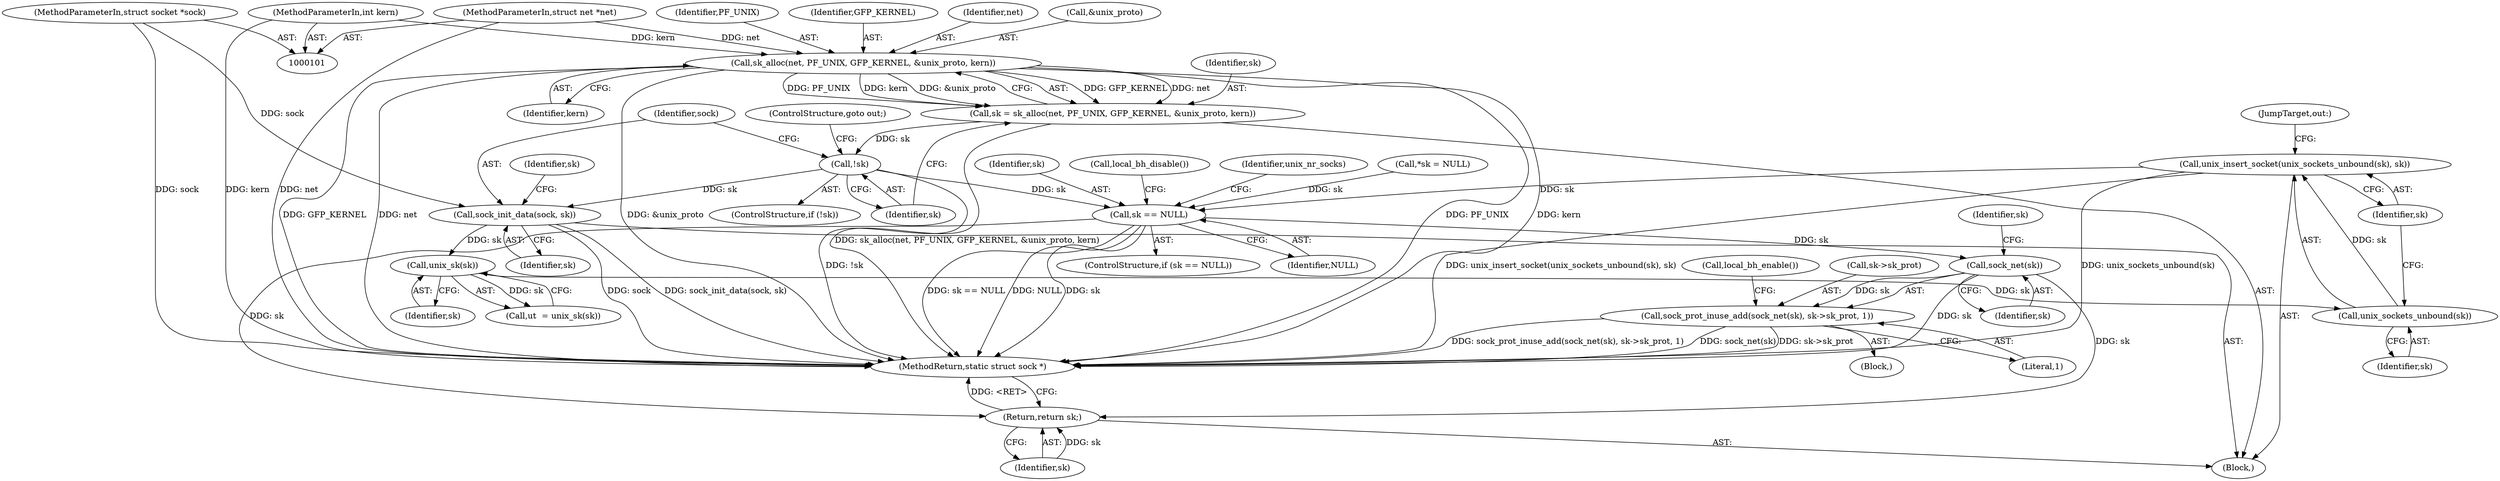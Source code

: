 digraph "0_linux_7d267278a9ece963d77eefec61630223fce08c6c@API" {
"1000217" [label="(Call,unix_insert_socket(unix_sockets_unbound(sk), sk))"];
"1000218" [label="(Call,unix_sockets_unbound(sk))"];
"1000169" [label="(Call,unix_sk(sk))"];
"1000136" [label="(Call,sock_init_data(sock, sk))"];
"1000103" [label="(MethodParameterIn,struct socket *sock)"];
"1000133" [label="(Call,!sk)"];
"1000123" [label="(Call,sk = sk_alloc(net, PF_UNIX, GFP_KERNEL, &unix_proto, kern))"];
"1000125" [label="(Call,sk_alloc(net, PF_UNIX, GFP_KERNEL, &unix_proto, kern))"];
"1000102" [label="(MethodParameterIn,struct net *net)"];
"1000104" [label="(MethodParameterIn,int kern)"];
"1000223" [label="(Call,sk == NULL)"];
"1000233" [label="(Call,sock_net(sk))"];
"1000232" [label="(Call,sock_prot_inuse_add(sock_net(sk), sk->sk_prot, 1))"];
"1000240" [label="(Return,return sk;)"];
"1000123" [label="(Call,sk = sk_alloc(net, PF_UNIX, GFP_KERNEL, &unix_proto, kern))"];
"1000167" [label="(Call,u\t  = unix_sk(sk))"];
"1000131" [label="(Identifier,kern)"];
"1000242" [label="(MethodReturn,static struct sock *)"];
"1000169" [label="(Call,unix_sk(sk))"];
"1000223" [label="(Call,sk == NULL)"];
"1000137" [label="(Identifier,sock)"];
"1000221" [label="(JumpTarget,out:)"];
"1000103" [label="(MethodParameterIn,struct socket *sock)"];
"1000104" [label="(MethodParameterIn,int kern)"];
"1000233" [label="(Call,sock_net(sk))"];
"1000219" [label="(Identifier,sk)"];
"1000102" [label="(MethodParameterIn,struct net *net)"];
"1000143" [label="(Identifier,sk)"];
"1000220" [label="(Identifier,sk)"];
"1000125" [label="(Call,sk_alloc(net, PF_UNIX, GFP_KERNEL, &unix_proto, kern))"];
"1000136" [label="(Call,sock_init_data(sock, sk))"];
"1000224" [label="(Identifier,sk)"];
"1000231" [label="(Call,local_bh_disable())"];
"1000132" [label="(ControlStructure,if (!sk))"];
"1000239" [label="(Call,local_bh_enable())"];
"1000127" [label="(Identifier,PF_UNIX)"];
"1000134" [label="(Identifier,sk)"];
"1000217" [label="(Call,unix_insert_socket(unix_sockets_unbound(sk), sk))"];
"1000128" [label="(Identifier,GFP_KERNEL)"];
"1000126" [label="(Identifier,net)"];
"1000135" [label="(ControlStructure,goto out;)"];
"1000222" [label="(ControlStructure,if (sk == NULL))"];
"1000240" [label="(Return,return sk;)"];
"1000234" [label="(Identifier,sk)"];
"1000230" [label="(Block,)"];
"1000105" [label="(Block,)"];
"1000218" [label="(Call,unix_sockets_unbound(sk))"];
"1000133" [label="(Call,!sk)"];
"1000225" [label="(Identifier,NULL)"];
"1000238" [label="(Literal,1)"];
"1000170" [label="(Identifier,sk)"];
"1000228" [label="(Identifier,unix_nr_socks)"];
"1000241" [label="(Identifier,sk)"];
"1000236" [label="(Identifier,sk)"];
"1000107" [label="(Call,*sk = NULL)"];
"1000129" [label="(Call,&unix_proto)"];
"1000232" [label="(Call,sock_prot_inuse_add(sock_net(sk), sk->sk_prot, 1))"];
"1000138" [label="(Identifier,sk)"];
"1000235" [label="(Call,sk->sk_prot)"];
"1000124" [label="(Identifier,sk)"];
"1000217" -> "1000105"  [label="AST: "];
"1000217" -> "1000220"  [label="CFG: "];
"1000218" -> "1000217"  [label="AST: "];
"1000220" -> "1000217"  [label="AST: "];
"1000221" -> "1000217"  [label="CFG: "];
"1000217" -> "1000242"  [label="DDG: unix_insert_socket(unix_sockets_unbound(sk), sk)"];
"1000217" -> "1000242"  [label="DDG: unix_sockets_unbound(sk)"];
"1000218" -> "1000217"  [label="DDG: sk"];
"1000217" -> "1000223"  [label="DDG: sk"];
"1000218" -> "1000219"  [label="CFG: "];
"1000219" -> "1000218"  [label="AST: "];
"1000220" -> "1000218"  [label="CFG: "];
"1000169" -> "1000218"  [label="DDG: sk"];
"1000169" -> "1000167"  [label="AST: "];
"1000169" -> "1000170"  [label="CFG: "];
"1000170" -> "1000169"  [label="AST: "];
"1000167" -> "1000169"  [label="CFG: "];
"1000169" -> "1000167"  [label="DDG: sk"];
"1000136" -> "1000169"  [label="DDG: sk"];
"1000136" -> "1000105"  [label="AST: "];
"1000136" -> "1000138"  [label="CFG: "];
"1000137" -> "1000136"  [label="AST: "];
"1000138" -> "1000136"  [label="AST: "];
"1000143" -> "1000136"  [label="CFG: "];
"1000136" -> "1000242"  [label="DDG: sock"];
"1000136" -> "1000242"  [label="DDG: sock_init_data(sock, sk)"];
"1000103" -> "1000136"  [label="DDG: sock"];
"1000133" -> "1000136"  [label="DDG: sk"];
"1000103" -> "1000101"  [label="AST: "];
"1000103" -> "1000242"  [label="DDG: sock"];
"1000133" -> "1000132"  [label="AST: "];
"1000133" -> "1000134"  [label="CFG: "];
"1000134" -> "1000133"  [label="AST: "];
"1000135" -> "1000133"  [label="CFG: "];
"1000137" -> "1000133"  [label="CFG: "];
"1000133" -> "1000242"  [label="DDG: !sk"];
"1000123" -> "1000133"  [label="DDG: sk"];
"1000133" -> "1000223"  [label="DDG: sk"];
"1000123" -> "1000105"  [label="AST: "];
"1000123" -> "1000125"  [label="CFG: "];
"1000124" -> "1000123"  [label="AST: "];
"1000125" -> "1000123"  [label="AST: "];
"1000134" -> "1000123"  [label="CFG: "];
"1000123" -> "1000242"  [label="DDG: sk_alloc(net, PF_UNIX, GFP_KERNEL, &unix_proto, kern)"];
"1000125" -> "1000123"  [label="DDG: GFP_KERNEL"];
"1000125" -> "1000123"  [label="DDG: net"];
"1000125" -> "1000123"  [label="DDG: PF_UNIX"];
"1000125" -> "1000123"  [label="DDG: kern"];
"1000125" -> "1000123"  [label="DDG: &unix_proto"];
"1000125" -> "1000131"  [label="CFG: "];
"1000126" -> "1000125"  [label="AST: "];
"1000127" -> "1000125"  [label="AST: "];
"1000128" -> "1000125"  [label="AST: "];
"1000129" -> "1000125"  [label="AST: "];
"1000131" -> "1000125"  [label="AST: "];
"1000125" -> "1000242"  [label="DDG: GFP_KERNEL"];
"1000125" -> "1000242"  [label="DDG: net"];
"1000125" -> "1000242"  [label="DDG: &unix_proto"];
"1000125" -> "1000242"  [label="DDG: PF_UNIX"];
"1000125" -> "1000242"  [label="DDG: kern"];
"1000102" -> "1000125"  [label="DDG: net"];
"1000104" -> "1000125"  [label="DDG: kern"];
"1000102" -> "1000101"  [label="AST: "];
"1000102" -> "1000242"  [label="DDG: net"];
"1000104" -> "1000101"  [label="AST: "];
"1000104" -> "1000242"  [label="DDG: kern"];
"1000223" -> "1000222"  [label="AST: "];
"1000223" -> "1000225"  [label="CFG: "];
"1000224" -> "1000223"  [label="AST: "];
"1000225" -> "1000223"  [label="AST: "];
"1000228" -> "1000223"  [label="CFG: "];
"1000231" -> "1000223"  [label="CFG: "];
"1000223" -> "1000242"  [label="DDG: sk == NULL"];
"1000223" -> "1000242"  [label="DDG: NULL"];
"1000223" -> "1000242"  [label="DDG: sk"];
"1000107" -> "1000223"  [label="DDG: sk"];
"1000223" -> "1000233"  [label="DDG: sk"];
"1000223" -> "1000240"  [label="DDG: sk"];
"1000233" -> "1000232"  [label="AST: "];
"1000233" -> "1000234"  [label="CFG: "];
"1000234" -> "1000233"  [label="AST: "];
"1000236" -> "1000233"  [label="CFG: "];
"1000233" -> "1000242"  [label="DDG: sk"];
"1000233" -> "1000232"  [label="DDG: sk"];
"1000233" -> "1000240"  [label="DDG: sk"];
"1000232" -> "1000230"  [label="AST: "];
"1000232" -> "1000238"  [label="CFG: "];
"1000235" -> "1000232"  [label="AST: "];
"1000238" -> "1000232"  [label="AST: "];
"1000239" -> "1000232"  [label="CFG: "];
"1000232" -> "1000242"  [label="DDG: sock_net(sk)"];
"1000232" -> "1000242"  [label="DDG: sk->sk_prot"];
"1000232" -> "1000242"  [label="DDG: sock_prot_inuse_add(sock_net(sk), sk->sk_prot, 1)"];
"1000240" -> "1000105"  [label="AST: "];
"1000240" -> "1000241"  [label="CFG: "];
"1000241" -> "1000240"  [label="AST: "];
"1000242" -> "1000240"  [label="CFG: "];
"1000240" -> "1000242"  [label="DDG: <RET>"];
"1000241" -> "1000240"  [label="DDG: sk"];
}
